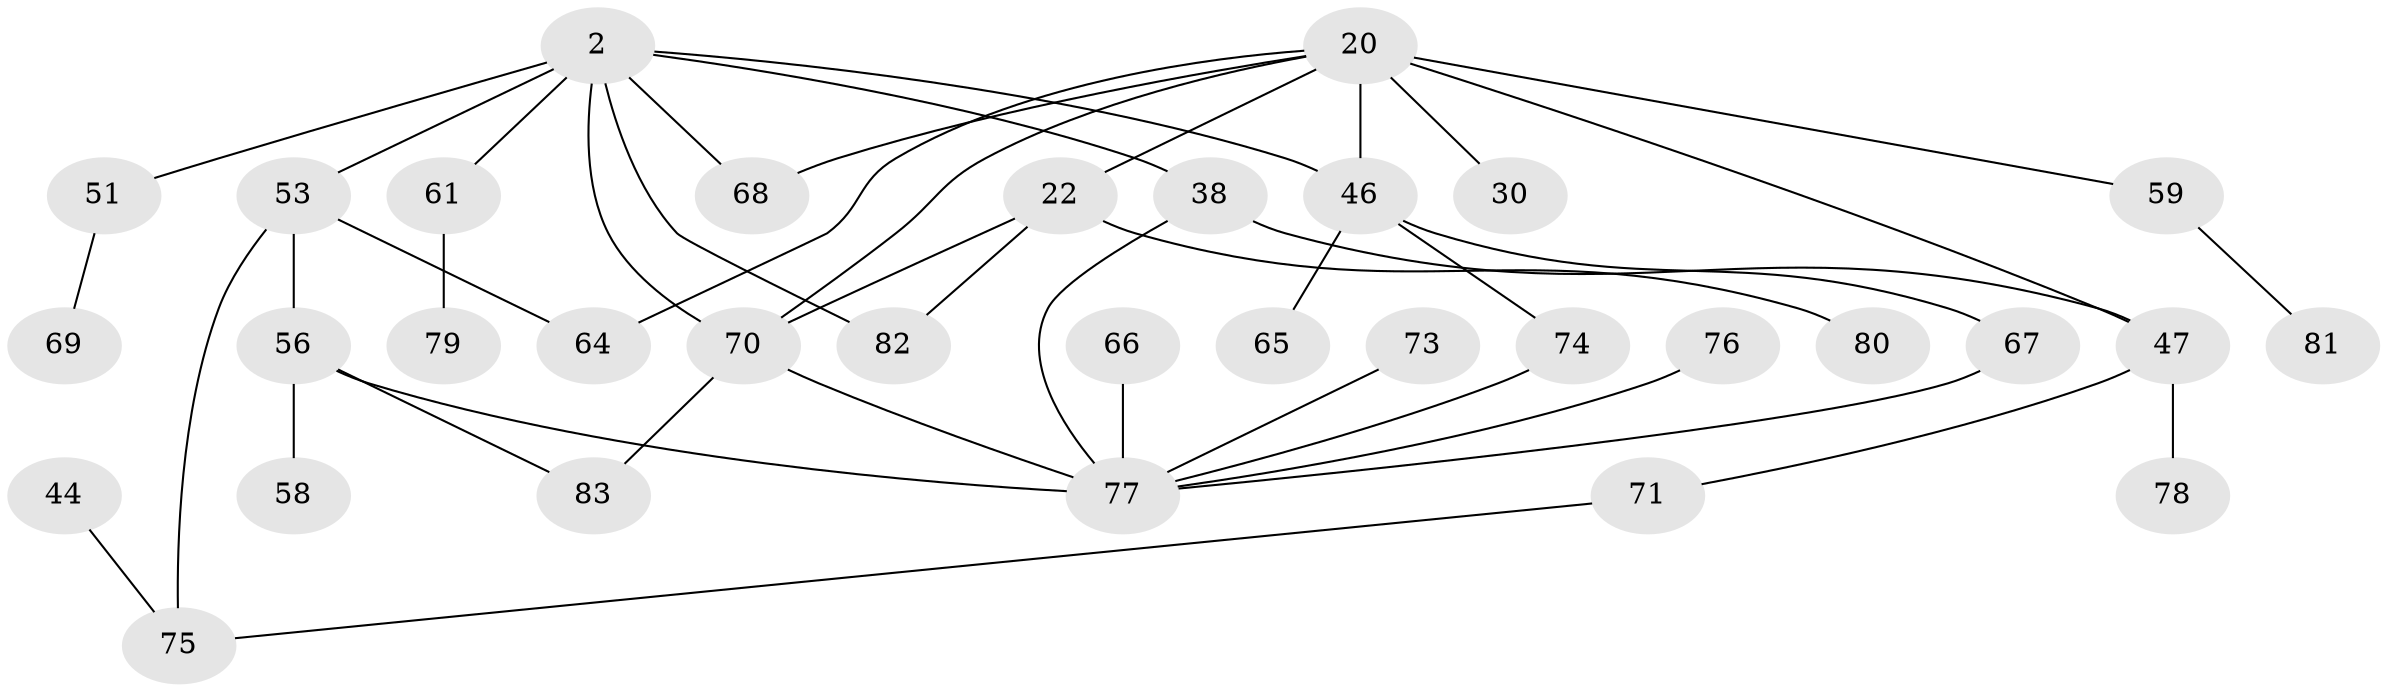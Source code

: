 // original degree distribution, {2: 0.43373493975903615, 10: 0.012048192771084338, 5: 0.07228915662650602, 4: 0.03614457831325301, 6: 0.012048192771084338, 3: 0.20481927710843373, 1: 0.2289156626506024}
// Generated by graph-tools (version 1.1) at 2025/44/03/04/25 21:44:21]
// undirected, 33 vertices, 44 edges
graph export_dot {
graph [start="1"]
  node [color=gray90,style=filled];
  2;
  20 [super="+10+9"];
  22;
  30 [super="+14"];
  38 [super="+1+35"];
  44;
  46 [super="+19+25"];
  47 [super="+33+40"];
  51 [super="+37"];
  53 [super="+4+23"];
  56 [super="+26+32+42"];
  58;
  59;
  61 [super="+57"];
  64 [super="+62"];
  65;
  66;
  67;
  68 [super="+8"];
  69;
  70 [super="+3+21"];
  71;
  73 [super="+28"];
  74 [super="+34"];
  75 [super="+39+48"];
  76;
  77 [super="+50+49+60+72"];
  78;
  79;
  80;
  81;
  82 [super="+52+63"];
  83;
  2 -- 68;
  2 -- 38 [weight=2];
  2 -- 70 [weight=2];
  2 -- 53;
  2 -- 46;
  2 -- 82;
  2 -- 61;
  2 -- 51;
  20 -- 22;
  20 -- 70;
  20 -- 59;
  20 -- 46 [weight=2];
  20 -- 47;
  20 -- 68;
  20 -- 64;
  20 -- 30;
  22 -- 80;
  22 -- 82;
  22 -- 70 [weight=2];
  38 -- 47;
  38 -- 77 [weight=2];
  44 -- 75;
  46 -- 67;
  46 -- 65;
  46 -- 74;
  47 -- 71;
  47 -- 78;
  51 -- 69;
  53 -- 56;
  53 -- 75 [weight=2];
  53 -- 64;
  56 -- 58;
  56 -- 83;
  56 -- 77;
  59 -- 81;
  61 -- 79;
  66 -- 77;
  67 -- 77;
  70 -- 83;
  70 -- 77;
  71 -- 75;
  73 -- 77;
  74 -- 77;
  76 -- 77;
}

